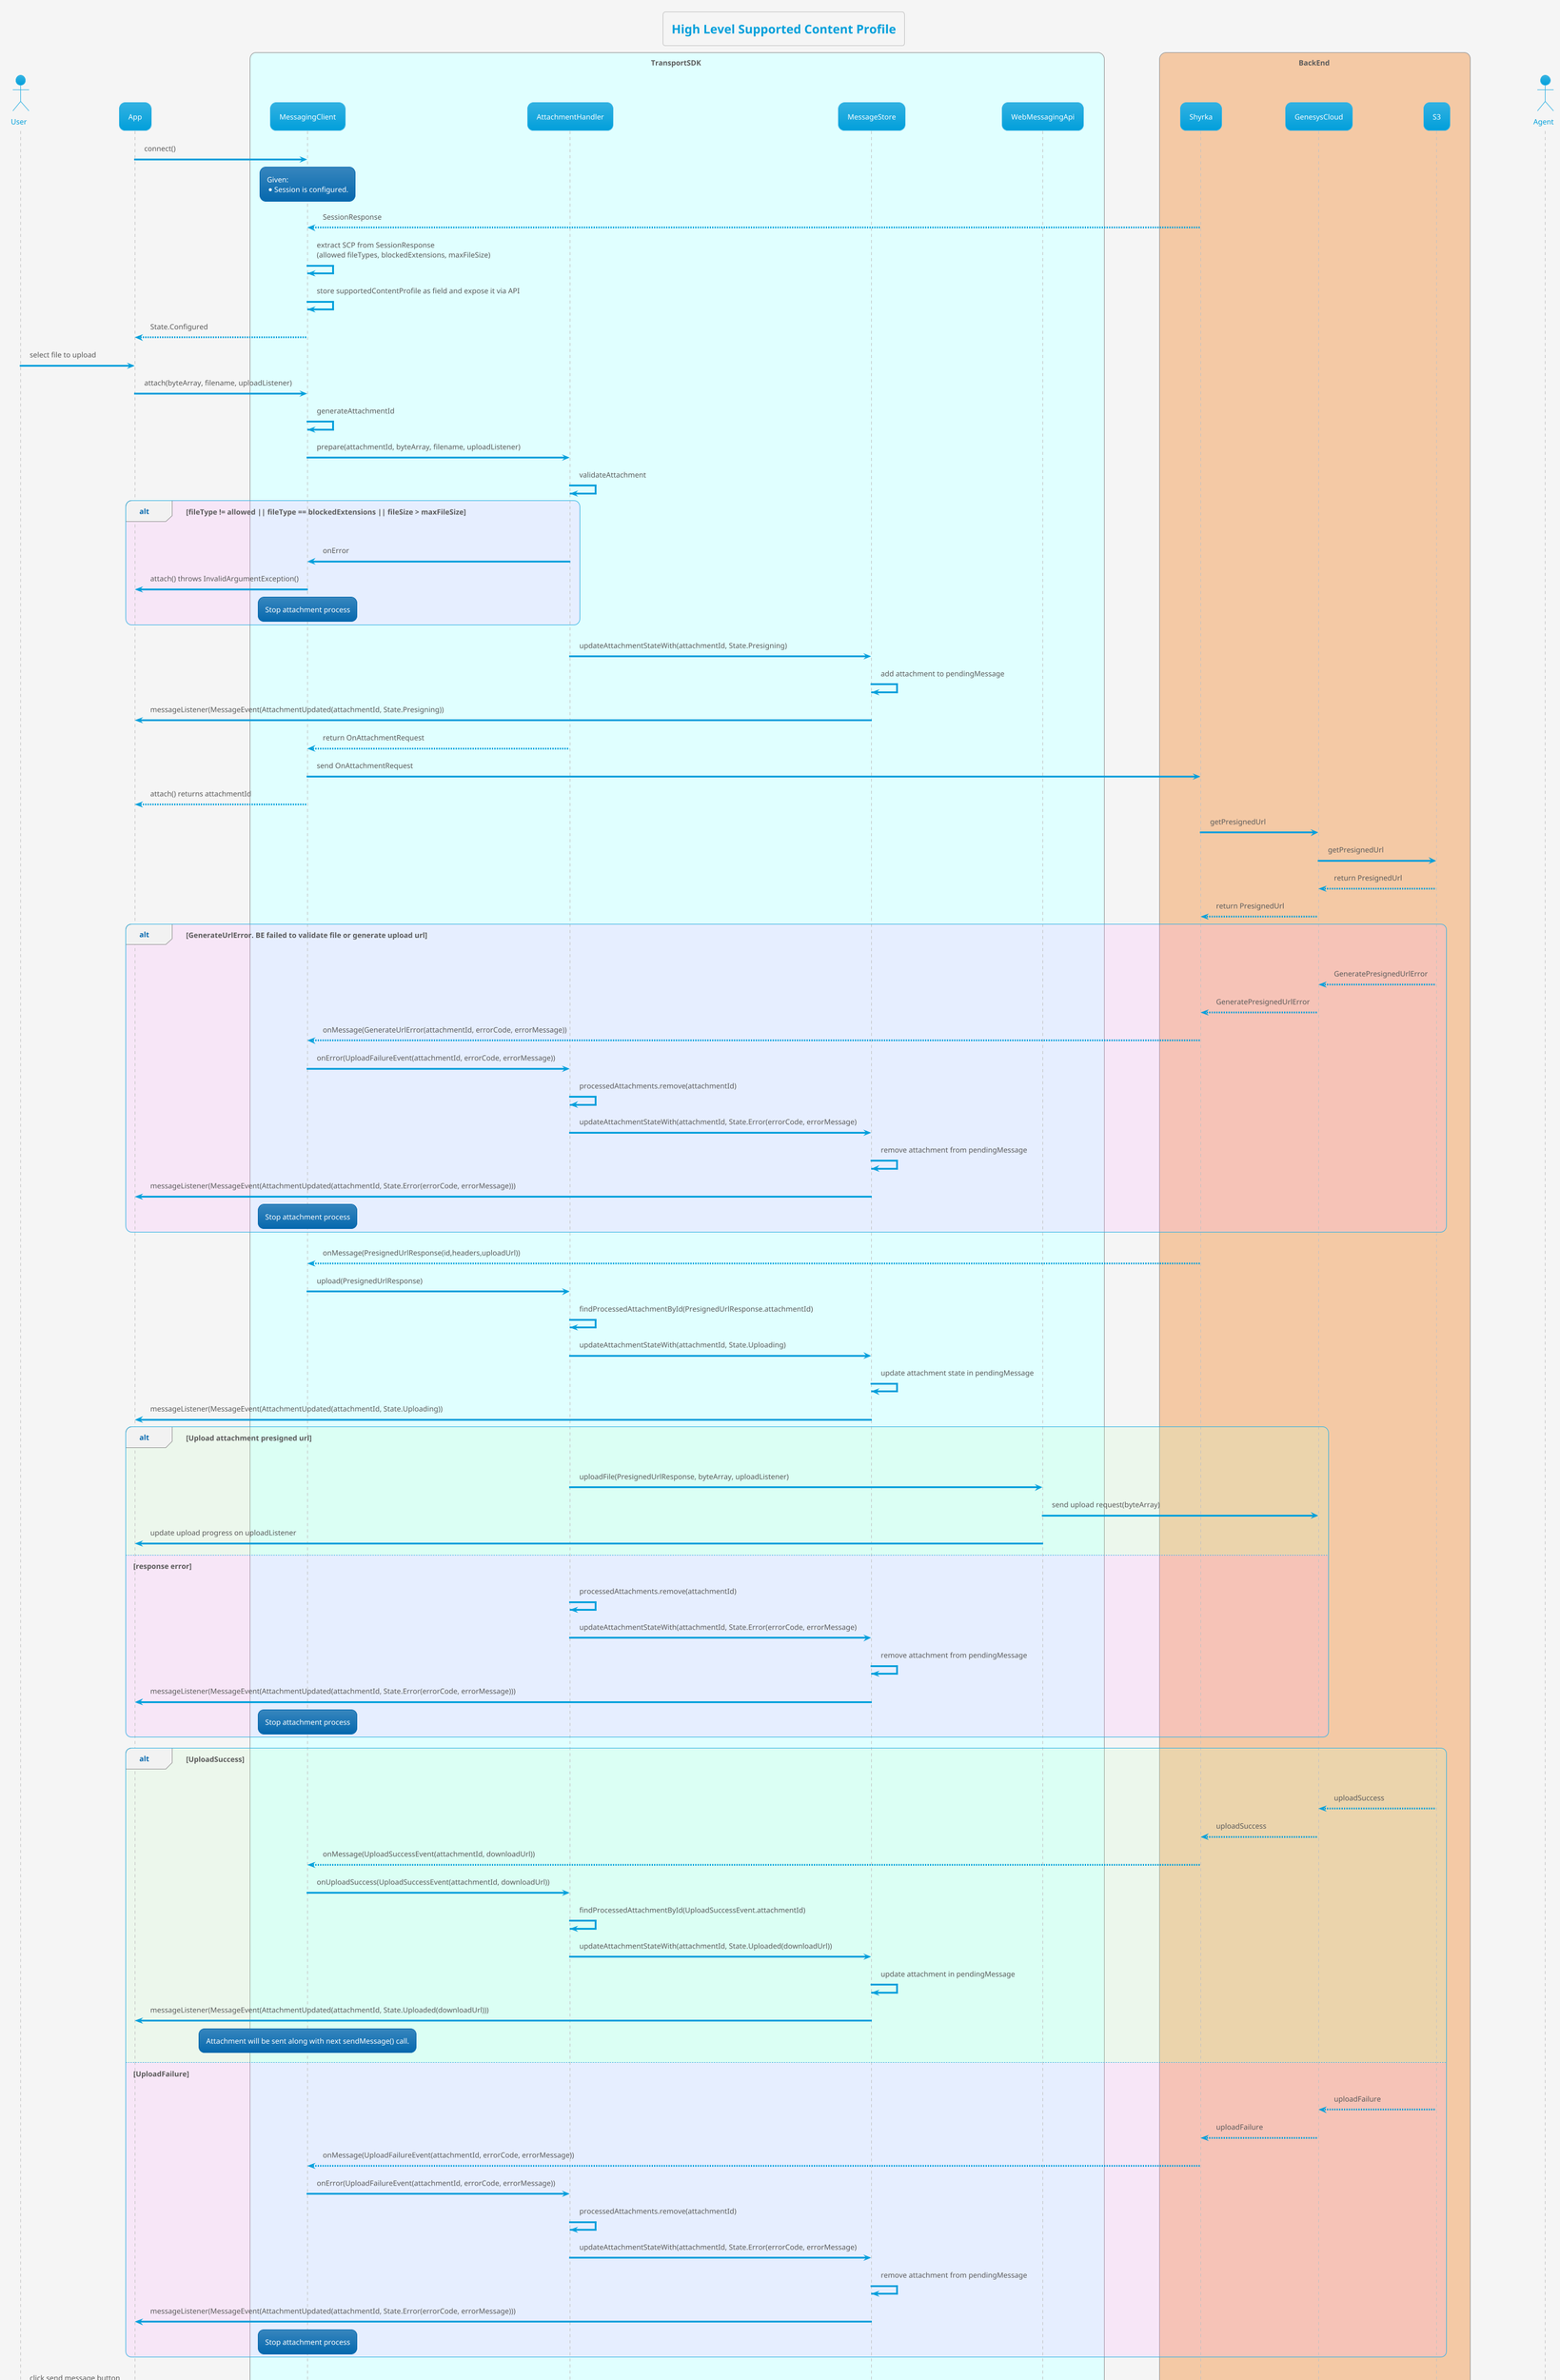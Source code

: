 @startuml
'https://plantuml.com/sequence-diagram

!theme bluegray
!pragma teoz true

!Backend  = "f4a46088"
!$OKAlt  = "c9ffc933"
!$Error = "ffaaff33"

skinparam backgroundColor #whitesmoke
title High Level Supported Content Profile

actor User
participant App
box TransportSDK #lightcyan
participant MessagingClient
participant AttachmentHandler
participant MessageStore
participant WebMessagingApi
end box
box BackEnd #Backend
participant Shyrka
participant GenesysCloud
participant S3
end box
actor Agent

App -> MessagingClient : connect()
rnote over MessagingClient
  Given:
  * Session is configured.
end rnote
Shyrka --> MessagingClient : SessionResponse
MessagingClient -> MessagingClient : extract SCP from SessionResponse \n(allowed fileTypes, blockedExtensions, maxFileSize)
MessagingClient -> MessagingClient : store supportedContentProfile as field and expose it via API
MessagingClient --> App : State.Configured
User -> App : select file to upload
App -> MessagingClient : attach(byteArray, filename, uploadListener)
MessagingClient -> MessagingClient : generateAttachmentId
MessagingClient -> AttachmentHandler : prepare(attachmentId, byteArray, filename, uploadListener)
AttachmentHandler -> AttachmentHandler : validateAttachment
alt #$Error fileType != allowed || fileType == blockedExtensions || fileSize > maxFileSize
AttachmentHandler -> MessagingClient : onError
MessagingClient -> App : attach() throws InvalidArgumentException()
rnote over MessagingClient
Stop attachment process
end rnote
end
AttachmentHandler -> MessageStore : updateAttachmentStateWith(attachmentId, State.Presigning)
MessageStore -> MessageStore : add attachment to pendingMessage
MessageStore -> App : messageListener(MessageEvent(AttachmentUpdated(attachmentId, State.Presigning))
AttachmentHandler --> MessagingClient : return OnAttachmentRequest
MessagingClient -> Shyrka : send OnAttachmentRequest
MessagingClient --> App : attach() returns attachmentId
Shyrka -> GenesysCloud : getPresignedUrl
GenesysCloud -> S3 : getPresignedUrl
S3 --> GenesysCloud : return PresignedUrl
GenesysCloud --> Shyrka : return PresignedUrl
alt #$Error GenerateUrlError. BE failed to validate file or generate upload url
S3 --> GenesysCloud : GeneratePresignedUrlError
GenesysCloud --> Shyrka : GeneratePresignedUrlError
Shyrka --> MessagingClient : onMessage(GenerateUrlError(attachmentId, errorCode, errorMessage))
MessagingClient -> AttachmentHandler : onError(UploadFailureEvent(attachmentId, errorCode, errorMessage))
AttachmentHandler -> AttachmentHandler : processedAttachments.remove(attachmentId)
AttachmentHandler -> MessageStore : updateAttachmentStateWith(attachmentId, State.Error(errorCode, errorMessage)
MessageStore -> MessageStore : remove attachment from pendingMessage
MessageStore -> App : messageListener(MessageEvent(AttachmentUpdated(attachmentId, State.Error(errorCode, errorMessage)))
rnote over MessagingClient
Stop attachment process
end rnote
end
Shyrka --> MessagingClient : onMessage(PresignedUrlResponse(id,headers,uploadUrl))
MessagingClient -> AttachmentHandler : upload(PresignedUrlResponse)
AttachmentHandler -> AttachmentHandler : findProcessedAttachmentById(PresignedUrlResponse.attachmentId)
AttachmentHandler -> MessageStore : updateAttachmentStateWith(attachmentId, State.Uploading)
MessageStore -> MessageStore : update attachment state in pendingMessage
MessageStore -> App : messageListener(MessageEvent(AttachmentUpdated(attachmentId, State.Uploading))
alt #$OKAlt Upload attachment presigned url
AttachmentHandler -> WebMessagingApi : uploadFile(PresignedUrlResponse, byteArray, uploadListener)
WebMessagingApi -> GenesysCloud : send upload request(byteArray)
WebMessagingApi -> App : update upload progress on uploadListener
else #$Error response error
AttachmentHandler -> AttachmentHandler : processedAttachments.remove(attachmentId)
AttachmentHandler -> MessageStore : updateAttachmentStateWith(attachmentId, State.Error(errorCode, errorMessage)
MessageStore -> MessageStore : remove attachment from pendingMessage
MessageStore -> App : messageListener(MessageEvent(AttachmentUpdated(attachmentId, State.Error(errorCode, errorMessage)))
rnote over MessagingClient
Stop attachment process
end rnote
end
alt #$OKAlt UploadSuccess
S3 --> GenesysCloud : uploadSuccess
GenesysCloud --> Shyrka : uploadSuccess
Shyrka --> MessagingClient : onMessage(UploadSuccessEvent(attachmentId, downloadUrl))
MessagingClient -> AttachmentHandler : onUploadSuccess(UploadSuccessEvent(attachmentId, downloadUrl))
AttachmentHandler -> AttachmentHandler : findProcessedAttachmentById(UploadSuccessEvent.attachmentId)
AttachmentHandler -> MessageStore : updateAttachmentStateWith(attachmentId, State.Uploaded(downloadUrl))
MessageStore -> MessageStore : update attachment in pendingMessage
MessageStore -> App : messageListener(MessageEvent(AttachmentUpdated(attachmentId, State.Uploaded(downloadUrl)))
rnote over MessagingClient
Attachment will be sent along with next sendMessage() call.
end rnote
else #$Error UploadFailure
S3 --> GenesysCloud : uploadFailure
GenesysCloud --> Shyrka : uploadFailure
Shyrka --> MessagingClient : onMessage(UploadFailureEvent(attachmentId, errorCode, errorMessage))
MessagingClient -> AttachmentHandler : onError(UploadFailureEvent(attachmentId, errorCode, errorMessage))
AttachmentHandler -> AttachmentHandler : processedAttachments.remove(attachmentId)
AttachmentHandler -> MessageStore : updateAttachmentStateWith(attachmentId, State.Error(errorCode, errorMessage)
MessageStore -> MessageStore : remove attachment from pendingMessage
MessageStore -> App : messageListener(MessageEvent(AttachmentUpdated(attachmentId, State.Error(errorCode, errorMessage)))
rnote over MessagingClient
Stop attachment process
end rnote
end
User -> App : click send message button
App -> MessagingClient : sendMessage
MessagingClient -> MessageStore : prepareMessage
MessageStore -> MessageStore : pendingMessage.getUploadedAttachments
MessageStore -> MessagingClient : return OnMessageRequest
MessagingClient -> AttachmentHandler : onSending()
AttachmentHandler -> AttachmentHandler : takeAllUploaded
AttachmentHandler -> MessageStore : updateAttachmentStateWith(attachmentId, State.Sending())
MessageStore -> App : messageListener(MessageEvent(AttachmentUpdated(attachmentId, State.Sending()))
MessagingClient -> Shyrka : send OnMessageRequest
Shyrka -> Agent : onMessage with attachment id's
alt #$OKAlt OnMessageRequest
Shyrka --> MessagingClient : onMessageRequest sent
MessagingClient -> AttachmentHandler : onSent(listOf(attachmentId's)
AttachmentHandler -> AttachmentHandler : processedAttachments.removeAll with attachmentId's
AttachmentHandler -> MessageStore : updateAttachmentStateWith(attachmentId, State.Sent())
MessageStore -> App : messageListener(MessageEvent(AttachmentUpdated(attachmentId, State.Sent(downloadUrl))))
else #$Error onMessageError
Shyrka --> MessagingClient : onMessageError
MessagingClient -> AttachmentHandler : onMessageError
AttachmentHandler -> AttachmentHandler : processedAttachments.takeAllWithStateSending
AttachmentHandler -> MessageStore : updateAttachmentStateWith(attachmentId, State.Error(errorCode, errorMessage)
MessageStore -> MessageStore : remove attachment from pendingMessage
MessageStore -> App : messageListener(MessageEvent(AttachmentUpdated(attachmentId, State.Error(errorCode, errorMessage)))
end
@enduml